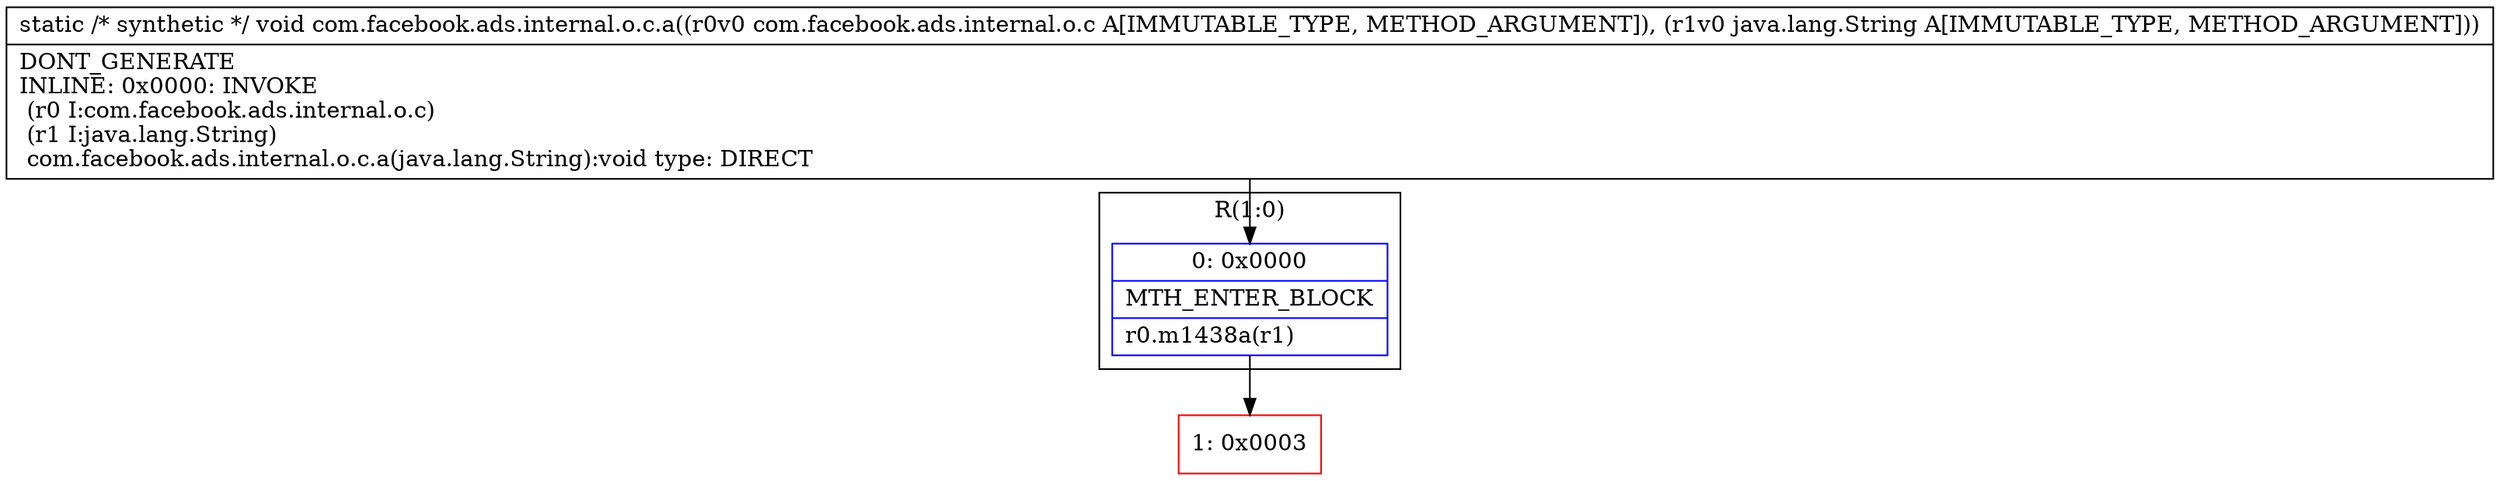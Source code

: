 digraph "CFG forcom.facebook.ads.internal.o.c.a(Lcom\/facebook\/ads\/internal\/o\/c;Ljava\/lang\/String;)V" {
subgraph cluster_Region_438357488 {
label = "R(1:0)";
node [shape=record,color=blue];
Node_0 [shape=record,label="{0\:\ 0x0000|MTH_ENTER_BLOCK\l|r0.m1438a(r1)\l}"];
}
Node_1 [shape=record,color=red,label="{1\:\ 0x0003}"];
MethodNode[shape=record,label="{static \/* synthetic *\/ void com.facebook.ads.internal.o.c.a((r0v0 com.facebook.ads.internal.o.c A[IMMUTABLE_TYPE, METHOD_ARGUMENT]), (r1v0 java.lang.String A[IMMUTABLE_TYPE, METHOD_ARGUMENT]))  | DONT_GENERATE\lINLINE: 0x0000: INVOKE  \l  (r0 I:com.facebook.ads.internal.o.c)\l  (r1 I:java.lang.String)\l com.facebook.ads.internal.o.c.a(java.lang.String):void type: DIRECT\l}"];
MethodNode -> Node_0;
Node_0 -> Node_1;
}

